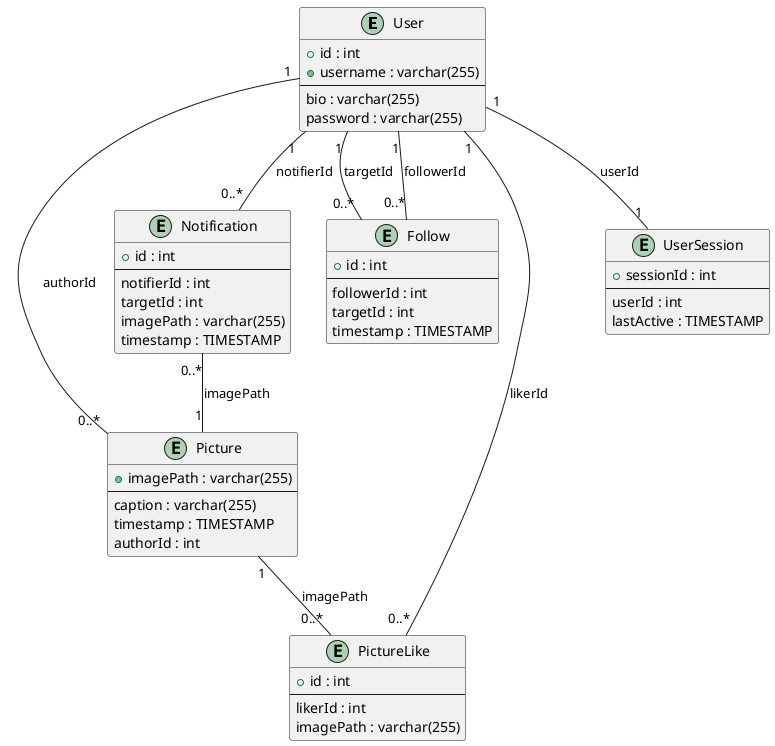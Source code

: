 @startuml QuackstagramERD

entity "User" as user {
  + id : int
  + username : varchar(255)
  --
  bio : varchar(255)
  password : varchar(255)
}

entity "Picture" as picture {
  + imagePath : varchar(255)
  --
  caption : varchar(255)
  timestamp : TIMESTAMP
  authorId : int
}

entity "PictureLike" as picturelike {
  + id : int
  --
  likerId : int
  imagePath : varchar(255)
}

entity "Follow" as follow {
  + id : int
  --
  followerId : int
  targetId : int
  timestamp : TIMESTAMP
}

entity "Notification" as notification {
  + id : int
  --
  notifierId : int
  targetId : int
  imagePath : varchar(255)
  timestamp : TIMESTAMP
}

entity "UserSession" as usersession {
  + sessionId : int
  --
  userId : int
  lastActive : TIMESTAMP
}

user "1" -- "0..*" picture : "authorId"
user "1" -- "0..*" picturelike : "likerId"
user "1" -- "0..*" follow : "followerId"
user "1" -- "0..*" follow : "targetId"
user "1" -- "0..*" notification : "notifierId"
user "1" -- "1" usersession : "userId"
notification "0..*" -- "1" picture : "imagePath"
picture "1" -- "0..*" picturelike : "imagePath"

@enduml
